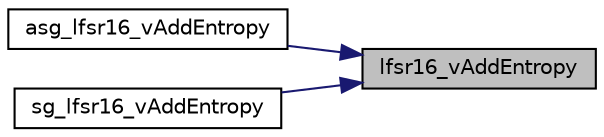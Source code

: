 digraph "lfsr16_vAddEntropy"
{
 // INTERACTIVE_SVG=YES
 // LATEX_PDF_SIZE
  bgcolor="transparent";
  edge [fontname="Helvetica",fontsize="10",labelfontname="Helvetica",labelfontsize="10"];
  node [fontname="Helvetica",fontsize="10",shape=record];
  rankdir="RL";
  Node1 [label="lfsr16_vAddEntropy",height=0.2,width=0.4,color="black", fillcolor="grey75", style="filled", fontcolor="black",tooltip="Add entropy to a lfsr16_t structure."];
  Node1 -> Node2 [dir="back",color="midnightblue",fontsize="10",style="solid",fontname="Helvetica"];
  Node2 [label="asg_lfsr16_vAddEntropy",height=0.2,width=0.4,color="black",URL="$asg_8c.html#aa4c07a00fd2eb436cf96258ce931c07d",tooltip="Add entropy to a asg_lfsr16_t structure."];
  Node1 -> Node3 [dir="back",color="midnightblue",fontsize="10",style="solid",fontname="Helvetica"];
  Node3 [label="sg_lfsr16_vAddEntropy",height=0.2,width=0.4,color="black",URL="$sg_8c.html#a6c80a55c6d78b4e85d16a1e317528940",tooltip="Add entropy to a sg_lfsr16_t structure."];
}
